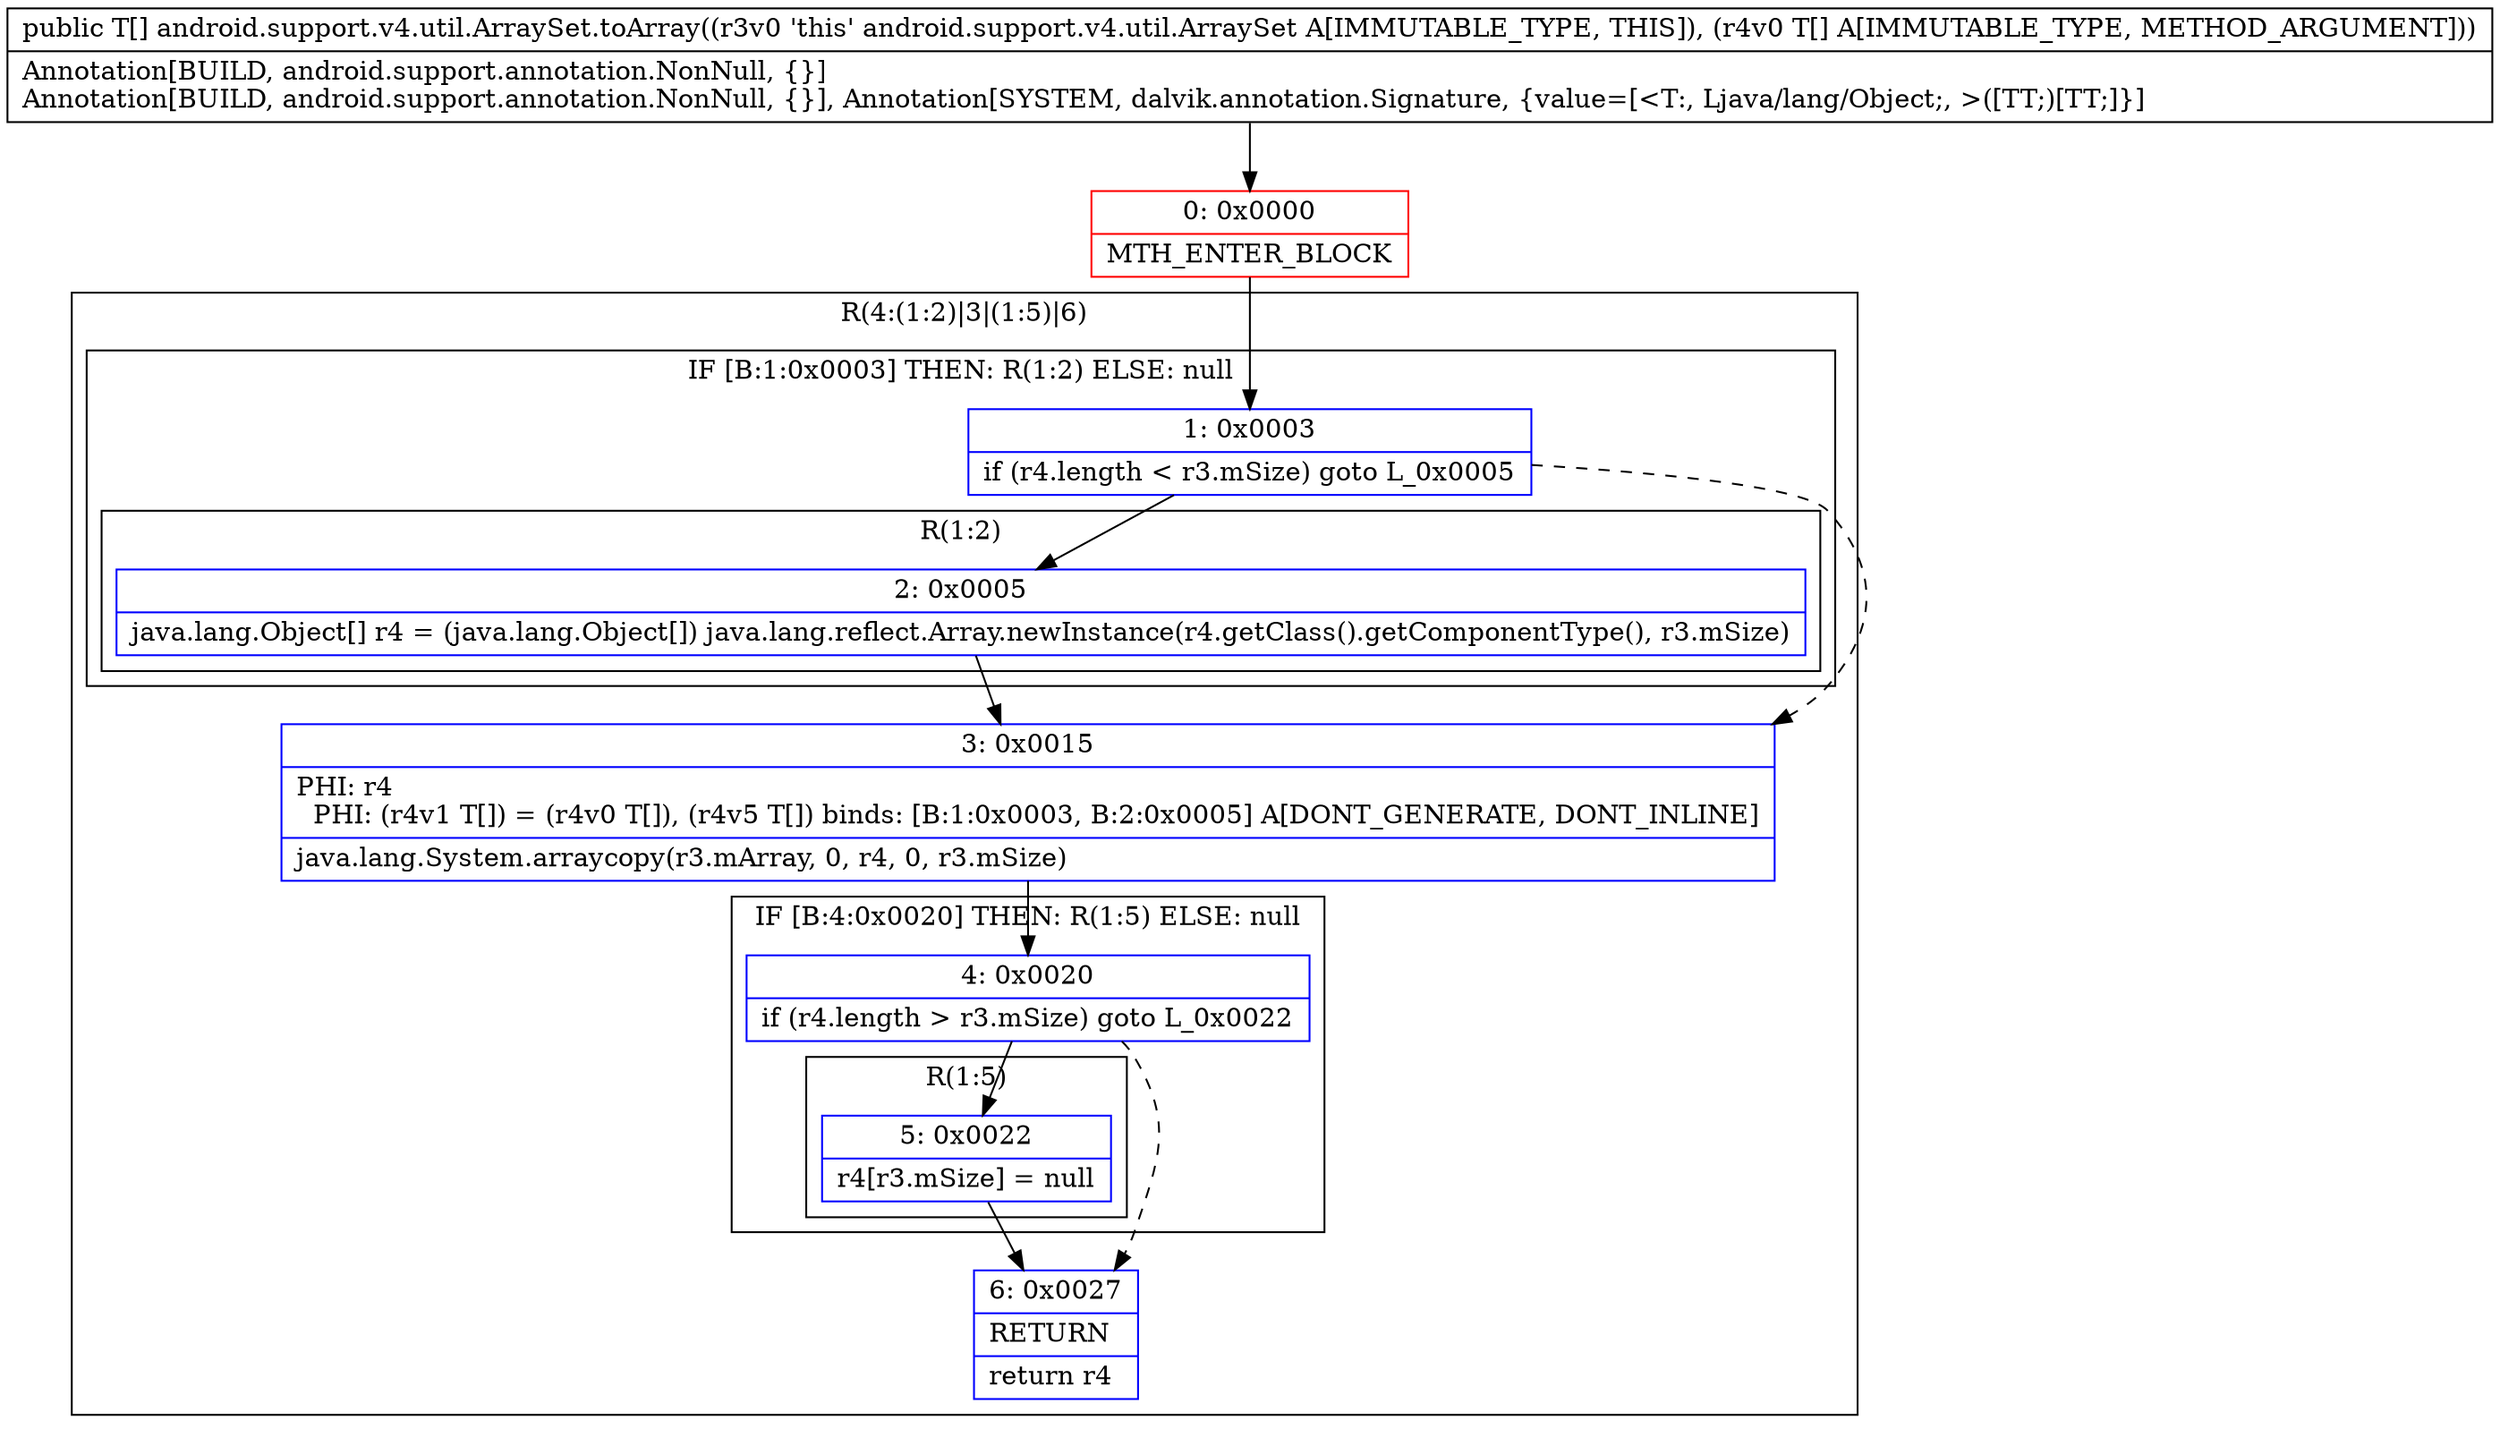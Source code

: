 digraph "CFG forandroid.support.v4.util.ArraySet.toArray([Ljava\/lang\/Object;)[Ljava\/lang\/Object;" {
subgraph cluster_Region_1549490177 {
label = "R(4:(1:2)|3|(1:5)|6)";
node [shape=record,color=blue];
subgraph cluster_IfRegion_1944006774 {
label = "IF [B:1:0x0003] THEN: R(1:2) ELSE: null";
node [shape=record,color=blue];
Node_1 [shape=record,label="{1\:\ 0x0003|if (r4.length \< r3.mSize) goto L_0x0005\l}"];
subgraph cluster_Region_712866934 {
label = "R(1:2)";
node [shape=record,color=blue];
Node_2 [shape=record,label="{2\:\ 0x0005|java.lang.Object[] r4 = (java.lang.Object[]) java.lang.reflect.Array.newInstance(r4.getClass().getComponentType(), r3.mSize)\l}"];
}
}
Node_3 [shape=record,label="{3\:\ 0x0015|PHI: r4 \l  PHI: (r4v1 T[]) = (r4v0 T[]), (r4v5 T[]) binds: [B:1:0x0003, B:2:0x0005] A[DONT_GENERATE, DONT_INLINE]\l|java.lang.System.arraycopy(r3.mArray, 0, r4, 0, r3.mSize)\l}"];
subgraph cluster_IfRegion_1387385849 {
label = "IF [B:4:0x0020] THEN: R(1:5) ELSE: null";
node [shape=record,color=blue];
Node_4 [shape=record,label="{4\:\ 0x0020|if (r4.length \> r3.mSize) goto L_0x0022\l}"];
subgraph cluster_Region_1412174590 {
label = "R(1:5)";
node [shape=record,color=blue];
Node_5 [shape=record,label="{5\:\ 0x0022|r4[r3.mSize] = null\l}"];
}
}
Node_6 [shape=record,label="{6\:\ 0x0027|RETURN\l|return r4\l}"];
}
Node_0 [shape=record,color=red,label="{0\:\ 0x0000|MTH_ENTER_BLOCK\l}"];
MethodNode[shape=record,label="{public T[] android.support.v4.util.ArraySet.toArray((r3v0 'this' android.support.v4.util.ArraySet A[IMMUTABLE_TYPE, THIS]), (r4v0 T[] A[IMMUTABLE_TYPE, METHOD_ARGUMENT]))  | Annotation[BUILD, android.support.annotation.NonNull, \{\}]\lAnnotation[BUILD, android.support.annotation.NonNull, \{\}], Annotation[SYSTEM, dalvik.annotation.Signature, \{value=[\<T:, Ljava\/lang\/Object;, \>([TT;)[TT;]\}]\l}"];
MethodNode -> Node_0;
Node_1 -> Node_2;
Node_1 -> Node_3[style=dashed];
Node_2 -> Node_3;
Node_3 -> Node_4;
Node_4 -> Node_5;
Node_4 -> Node_6[style=dashed];
Node_5 -> Node_6;
Node_0 -> Node_1;
}

